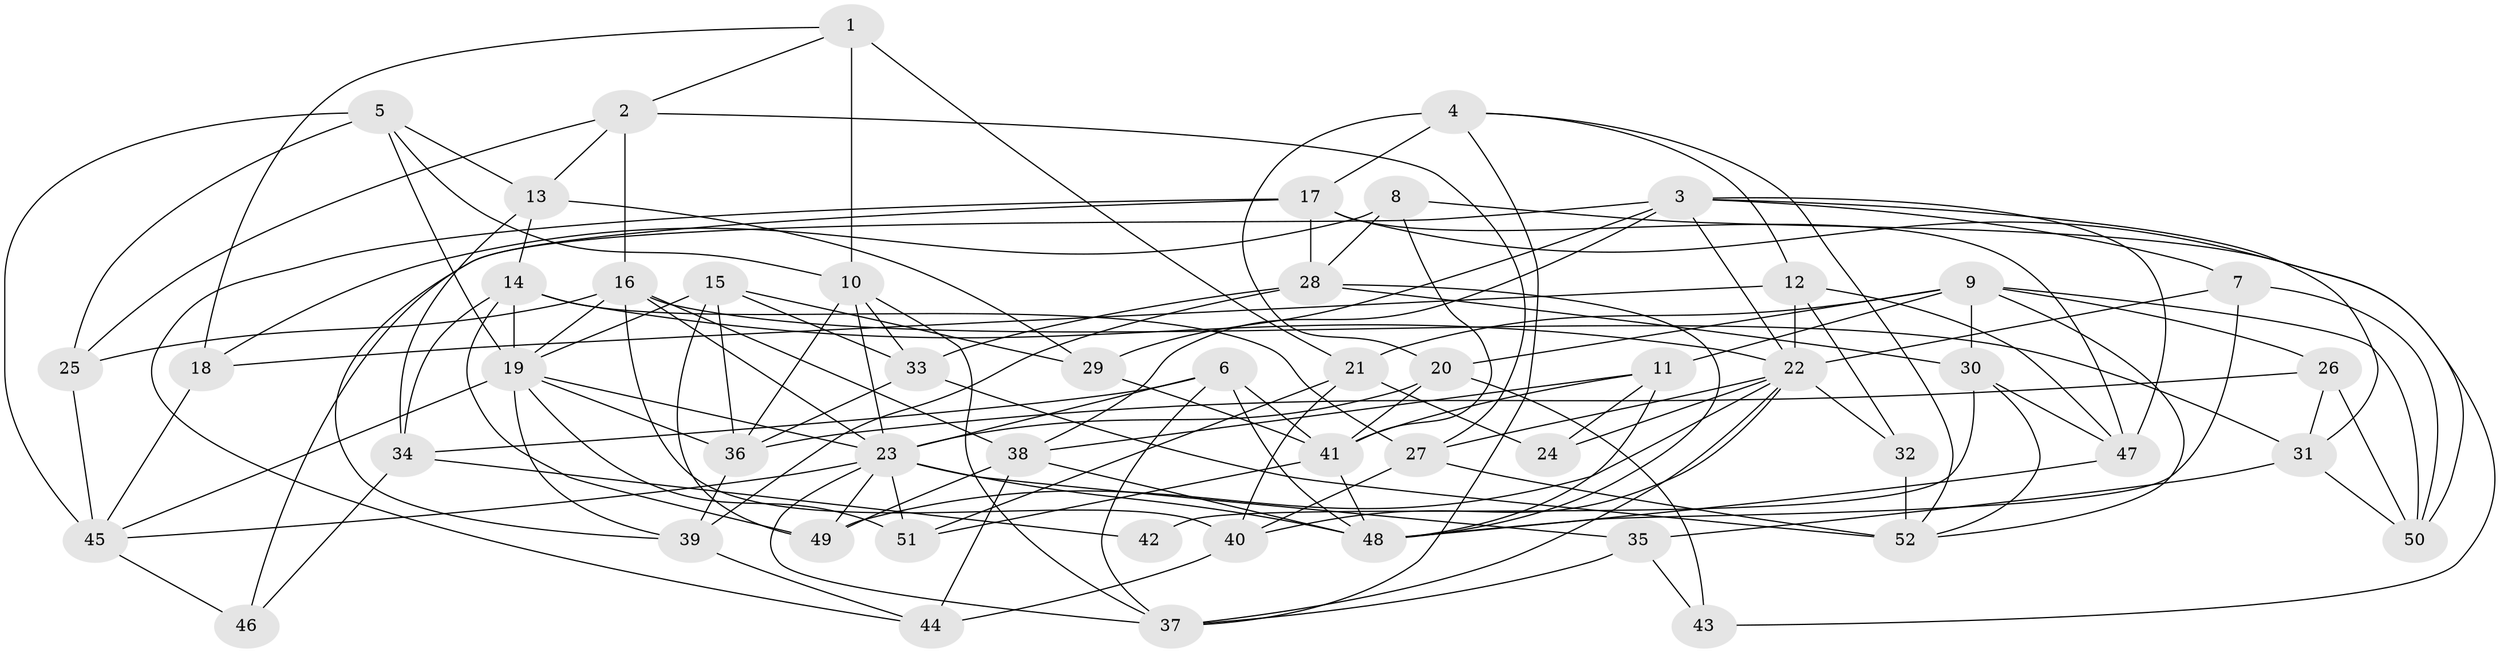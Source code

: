 // original degree distribution, {4: 0.33980582524271846, 5: 0.20388349514563106, 3: 0.2621359223300971, 2: 0.08737864077669903, 6: 0.08737864077669903, 7: 0.019417475728155338}
// Generated by graph-tools (version 1.1) at 2025/02/03/09/25 03:02:11]
// undirected, 52 vertices, 137 edges
graph export_dot {
graph [start="1"]
  node [color=gray90,style=filled];
  1;
  2;
  3;
  4;
  5;
  6;
  7;
  8;
  9;
  10;
  11;
  12;
  13;
  14;
  15;
  16;
  17;
  18;
  19;
  20;
  21;
  22;
  23;
  24;
  25;
  26;
  27;
  28;
  29;
  30;
  31;
  32;
  33;
  34;
  35;
  36;
  37;
  38;
  39;
  40;
  41;
  42;
  43;
  44;
  45;
  46;
  47;
  48;
  49;
  50;
  51;
  52;
  1 -- 2 [weight=1.0];
  1 -- 10 [weight=1.0];
  1 -- 18 [weight=1.0];
  1 -- 21 [weight=2.0];
  2 -- 13 [weight=1.0];
  2 -- 16 [weight=1.0];
  2 -- 25 [weight=1.0];
  2 -- 27 [weight=1.0];
  3 -- 7 [weight=1.0];
  3 -- 22 [weight=1.0];
  3 -- 29 [weight=1.0];
  3 -- 31 [weight=1.0];
  3 -- 38 [weight=2.0];
  3 -- 46 [weight=1.0];
  3 -- 47 [weight=1.0];
  4 -- 12 [weight=1.0];
  4 -- 17 [weight=2.0];
  4 -- 20 [weight=1.0];
  4 -- 37 [weight=1.0];
  4 -- 52 [weight=1.0];
  5 -- 10 [weight=1.0];
  5 -- 13 [weight=1.0];
  5 -- 19 [weight=1.0];
  5 -- 25 [weight=1.0];
  5 -- 45 [weight=1.0];
  6 -- 23 [weight=1.0];
  6 -- 34 [weight=1.0];
  6 -- 37 [weight=1.0];
  6 -- 41 [weight=1.0];
  6 -- 48 [weight=1.0];
  7 -- 22 [weight=2.0];
  7 -- 48 [weight=1.0];
  7 -- 50 [weight=1.0];
  8 -- 18 [weight=1.0];
  8 -- 28 [weight=1.0];
  8 -- 41 [weight=1.0];
  8 -- 50 [weight=1.0];
  9 -- 11 [weight=1.0];
  9 -- 20 [weight=1.0];
  9 -- 21 [weight=2.0];
  9 -- 26 [weight=1.0];
  9 -- 30 [weight=1.0];
  9 -- 50 [weight=1.0];
  9 -- 52 [weight=1.0];
  10 -- 23 [weight=1.0];
  10 -- 33 [weight=1.0];
  10 -- 36 [weight=1.0];
  10 -- 37 [weight=1.0];
  11 -- 24 [weight=1.0];
  11 -- 38 [weight=2.0];
  11 -- 41 [weight=1.0];
  11 -- 48 [weight=1.0];
  12 -- 18 [weight=1.0];
  12 -- 22 [weight=1.0];
  12 -- 32 [weight=1.0];
  12 -- 47 [weight=1.0];
  13 -- 14 [weight=1.0];
  13 -- 29 [weight=1.0];
  13 -- 34 [weight=1.0];
  14 -- 19 [weight=1.0];
  14 -- 22 [weight=1.0];
  14 -- 27 [weight=1.0];
  14 -- 34 [weight=2.0];
  14 -- 49 [weight=1.0];
  15 -- 19 [weight=1.0];
  15 -- 29 [weight=1.0];
  15 -- 33 [weight=1.0];
  15 -- 36 [weight=1.0];
  15 -- 49 [weight=1.0];
  16 -- 19 [weight=1.0];
  16 -- 23 [weight=1.0];
  16 -- 25 [weight=1.0];
  16 -- 31 [weight=1.0];
  16 -- 38 [weight=1.0];
  16 -- 40 [weight=1.0];
  17 -- 28 [weight=1.0];
  17 -- 39 [weight=1.0];
  17 -- 43 [weight=1.0];
  17 -- 44 [weight=1.0];
  17 -- 47 [weight=1.0];
  18 -- 45 [weight=1.0];
  19 -- 23 [weight=1.0];
  19 -- 36 [weight=2.0];
  19 -- 39 [weight=1.0];
  19 -- 45 [weight=1.0];
  19 -- 51 [weight=1.0];
  20 -- 23 [weight=1.0];
  20 -- 41 [weight=2.0];
  20 -- 43 [weight=1.0];
  21 -- 24 [weight=1.0];
  21 -- 40 [weight=1.0];
  21 -- 51 [weight=1.0];
  22 -- 24 [weight=1.0];
  22 -- 27 [weight=1.0];
  22 -- 32 [weight=1.0];
  22 -- 37 [weight=1.0];
  22 -- 40 [weight=1.0];
  22 -- 49 [weight=1.0];
  23 -- 35 [weight=1.0];
  23 -- 37 [weight=1.0];
  23 -- 45 [weight=1.0];
  23 -- 48 [weight=2.0];
  23 -- 49 [weight=1.0];
  23 -- 51 [weight=1.0];
  25 -- 45 [weight=1.0];
  26 -- 31 [weight=1.0];
  26 -- 36 [weight=1.0];
  26 -- 50 [weight=1.0];
  27 -- 40 [weight=1.0];
  27 -- 52 [weight=1.0];
  28 -- 30 [weight=1.0];
  28 -- 33 [weight=2.0];
  28 -- 39 [weight=1.0];
  28 -- 48 [weight=1.0];
  29 -- 41 [weight=1.0];
  30 -- 42 [weight=1.0];
  30 -- 47 [weight=1.0];
  30 -- 52 [weight=1.0];
  31 -- 35 [weight=1.0];
  31 -- 50 [weight=1.0];
  32 -- 52 [weight=1.0];
  33 -- 36 [weight=2.0];
  33 -- 52 [weight=2.0];
  34 -- 42 [weight=1.0];
  34 -- 46 [weight=1.0];
  35 -- 37 [weight=1.0];
  35 -- 43 [weight=1.0];
  36 -- 39 [weight=1.0];
  38 -- 44 [weight=1.0];
  38 -- 48 [weight=1.0];
  38 -- 49 [weight=1.0];
  39 -- 44 [weight=1.0];
  40 -- 44 [weight=1.0];
  41 -- 48 [weight=1.0];
  41 -- 51 [weight=1.0];
  45 -- 46 [weight=1.0];
  47 -- 48 [weight=2.0];
}
